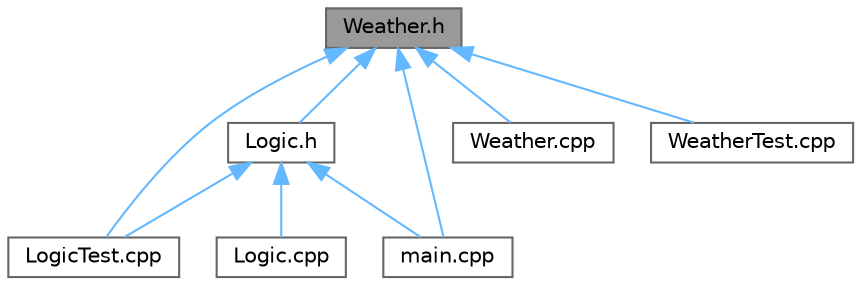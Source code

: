 digraph "Weather.h"
{
 // LATEX_PDF_SIZE
  bgcolor="transparent";
  edge [fontname=Helvetica,fontsize=10,labelfontname=Helvetica,labelfontsize=10];
  node [fontname=Helvetica,fontsize=10,shape=box,height=0.2,width=0.4];
  Node1 [id="Node000001",label="Weather.h",height=0.2,width=0.4,color="gray40", fillcolor="grey60", style="filled", fontcolor="black",tooltip="Class for storing Wind log details such as date, time, wind speed, solar radiation and air temperatur..."];
  Node1 -> Node2 [id="edge1_Node000001_Node000002",dir="back",color="steelblue1",style="solid",tooltip=" "];
  Node2 [id="Node000002",label="Logic.h",height=0.2,width=0.4,color="grey40", fillcolor="white", style="filled",URL="$_logic_8h.html",tooltip="A helper class for main.cpp Handles task such as displaying menu, converting of data types,..."];
  Node2 -> Node3 [id="edge2_Node000002_Node000003",dir="back",color="steelblue1",style="solid",tooltip=" "];
  Node3 [id="Node000003",label="Logic.cpp",height=0.2,width=0.4,color="grey40", fillcolor="white", style="filled",URL="$_logic_8cpp.html",tooltip="cpp file for Logic.h"];
  Node2 -> Node4 [id="edge3_Node000002_Node000004",dir="back",color="steelblue1",style="solid",tooltip=" "];
  Node4 [id="Node000004",label="LogicTest.cpp",height=0.2,width=0.4,color="grey40", fillcolor="white", style="filled",URL="$_logic_test_8cpp.html",tooltip="Unit Test for Logic class."];
  Node2 -> Node5 [id="edge4_Node000002_Node000005",dir="back",color="steelblue1",style="solid",tooltip=" "];
  Node5 [id="Node000005",label="main.cpp",height=0.2,width=0.4,color="grey40", fillcolor="white", style="filled",URL="$main_8cpp.html",tooltip="Controls the cin and cout of the program, the logic of the program."];
  Node1 -> Node4 [id="edge5_Node000001_Node000004",dir="back",color="steelblue1",style="solid",tooltip=" "];
  Node1 -> Node6 [id="edge6_Node000001_Node000006",dir="back",color="steelblue1",style="solid",tooltip=" "];
  Node6 [id="Node000006",label="Weather.cpp",height=0.2,width=0.4,color="grey40", fillcolor="white", style="filled",URL="$_weather_8cpp.html",tooltip=".CCP for Weather class"];
  Node1 -> Node7 [id="edge7_Node000001_Node000007",dir="back",color="steelblue1",style="solid",tooltip=" "];
  Node7 [id="Node000007",label="WeatherTest.cpp",height=0.2,width=0.4,color="grey40", fillcolor="white", style="filled",URL="$_weather_test_8cpp.html",tooltip="Unit Test for Weather."];
  Node1 -> Node5 [id="edge8_Node000001_Node000005",dir="back",color="steelblue1",style="solid",tooltip=" "];
}
